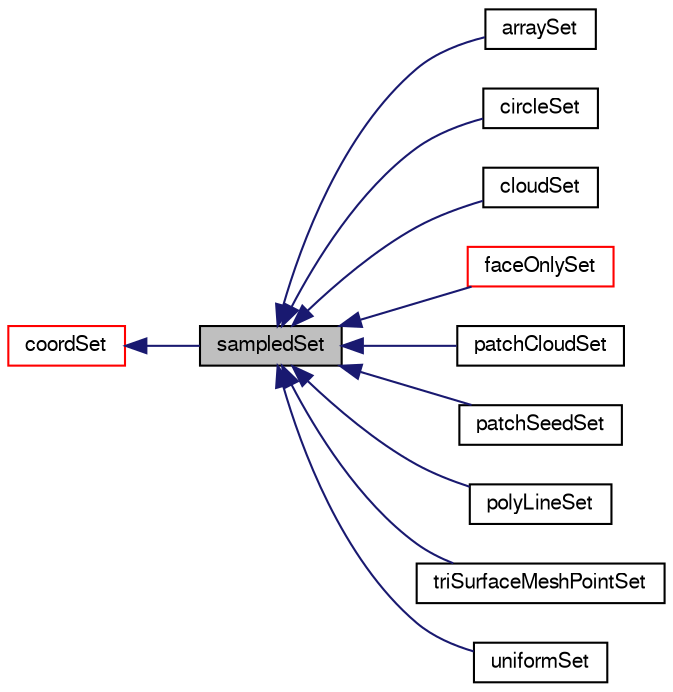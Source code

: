digraph "sampledSet"
{
  bgcolor="transparent";
  edge [fontname="FreeSans",fontsize="10",labelfontname="FreeSans",labelfontsize="10"];
  node [fontname="FreeSans",fontsize="10",shape=record];
  rankdir="LR";
  Node0 [label="sampledSet",height=0.2,width=0.4,color="black", fillcolor="grey75", style="filled", fontcolor="black"];
  Node1 -> Node0 [dir="back",color="midnightblue",fontsize="10",style="solid",fontname="FreeSans"];
  Node1 [label="coordSet",height=0.2,width=0.4,color="red",URL="$a21846.html",tooltip="Holds list of sampling positions. "];
  Node0 -> Node12 [dir="back",color="midnightblue",fontsize="10",style="solid",fontname="FreeSans"];
  Node12 [label="arraySet",height=0.2,width=0.4,color="black",URL="$a29278.html"];
  Node0 -> Node13 [dir="back",color="midnightblue",fontsize="10",style="solid",fontname="FreeSans"];
  Node13 [label="circleSet",height=0.2,width=0.4,color="black",URL="$a29282.html",tooltip="Samples along a circular path. "];
  Node0 -> Node14 [dir="back",color="midnightblue",fontsize="10",style="solid",fontname="FreeSans"];
  Node14 [label="cloudSet",height=0.2,width=0.4,color="black",URL="$a29286.html"];
  Node0 -> Node15 [dir="back",color="midnightblue",fontsize="10",style="solid",fontname="FreeSans"];
  Node15 [label="faceOnlySet",height=0.2,width=0.4,color="red",URL="$a29290.html"];
  Node0 -> Node18 [dir="back",color="midnightblue",fontsize="10",style="solid",fontname="FreeSans"];
  Node18 [label="patchCloudSet",height=0.2,width=0.4,color="black",URL="$a29302.html",tooltip="Like cloudSet but samples nearest patch face. "];
  Node0 -> Node19 [dir="back",color="midnightblue",fontsize="10",style="solid",fontname="FreeSans"];
  Node19 [label="patchSeedSet",height=0.2,width=0.4,color="black",URL="$a29306.html",tooltip="Initialises points on or just off patch. "];
  Node0 -> Node20 [dir="back",color="midnightblue",fontsize="10",style="solid",fontname="FreeSans"];
  Node20 [label="polyLineSet",height=0.2,width=0.4,color="black",URL="$a29310.html",tooltip="Sample along poly line defined by a list of points (knots) "];
  Node0 -> Node21 [dir="back",color="midnightblue",fontsize="10",style="solid",fontname="FreeSans"];
  Node21 [label="triSurfaceMeshPointSet",height=0.2,width=0.4,color="black",URL="$a29334.html",tooltip="sampleSet from all points of a triSurfaceMesh. "];
  Node0 -> Node22 [dir="back",color="midnightblue",fontsize="10",style="solid",fontname="FreeSans"];
  Node22 [label="uniformSet",height=0.2,width=0.4,color="black",URL="$a29338.html"];
}
